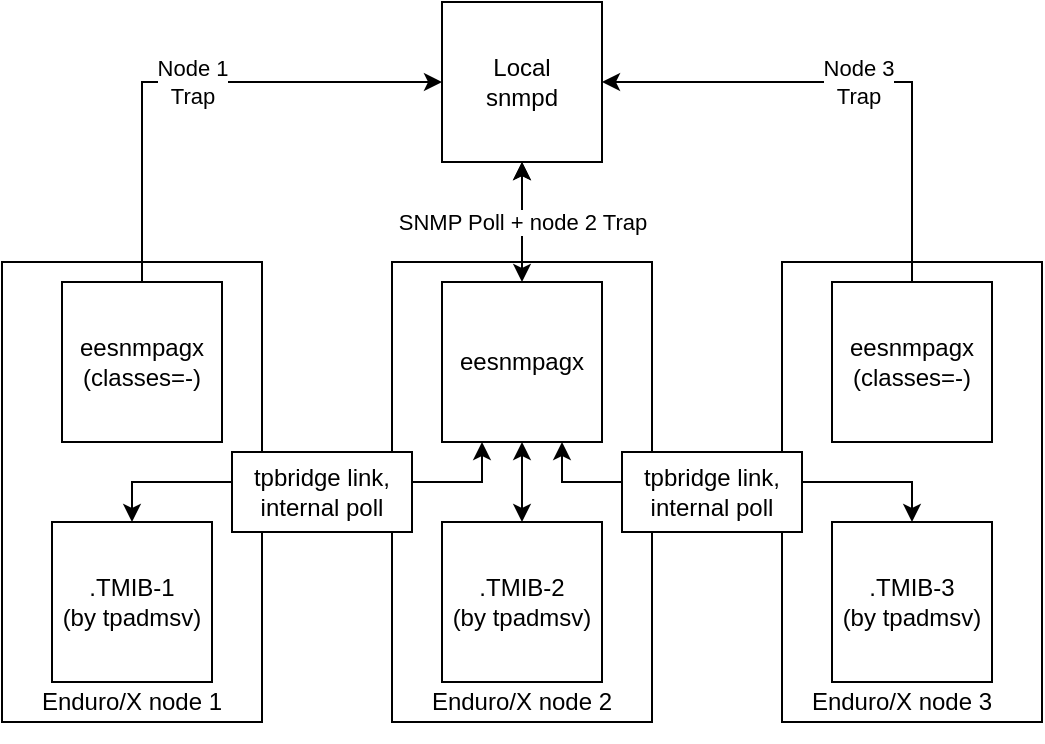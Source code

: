 <mxfile version="20.3.0" type="device"><diagram id="jXLA7RIwvs72WXvHkHZh" name="Page-1"><mxGraphModel dx="1185" dy="798" grid="1" gridSize="10" guides="1" tooltips="1" connect="1" arrows="1" fold="1" page="1" pageScale="1" pageWidth="850" pageHeight="1100" math="0" shadow="0"><root><mxCell id="0"/><mxCell id="1" parent="0"/><mxCell id="uPE-N8CsYdqmtGb8hLyb-7" value="" style="rounded=0;whiteSpace=wrap;html=1;" parent="1" vertex="1"><mxGeometry x="510" y="320" width="130" height="230" as="geometry"/></mxCell><mxCell id="uPE-N8CsYdqmtGb8hLyb-10" value="" style="rounded=0;whiteSpace=wrap;html=1;" parent="1" vertex="1"><mxGeometry x="120" y="320" width="130" height="230" as="geometry"/></mxCell><mxCell id="xR_gGaHRCzaTB_SVcSqu-6" value="" style="edgeStyle=orthogonalEdgeStyle;rounded=0;orthogonalLoop=1;jettySize=auto;html=1;" edge="1" parent="1" source="uPE-N8CsYdqmtGb8hLyb-5" target="uPE-N8CsYdqmtGb8hLyb-1"><mxGeometry relative="1" as="geometry"/></mxCell><mxCell id="uPE-N8CsYdqmtGb8hLyb-5" value="" style="rounded=0;whiteSpace=wrap;html=1;" parent="1" vertex="1"><mxGeometry x="315" y="320" width="130" height="230" as="geometry"/></mxCell><mxCell id="uPE-N8CsYdqmtGb8hLyb-1" value="Local&lt;br&gt;snmpd" style="whiteSpace=wrap;html=1;aspect=fixed;" parent="1" vertex="1"><mxGeometry x="340" y="190" width="80" height="80" as="geometry"/></mxCell><mxCell id="uPE-N8CsYdqmtGb8hLyb-3" value="SNMP Poll + node 2 Trap" style="edgeStyle=orthogonalEdgeStyle;rounded=0;orthogonalLoop=1;jettySize=auto;html=1;entryX=0.5;entryY=1;entryDx=0;entryDy=0;startArrow=classic;startFill=1;" parent="1" source="uPE-N8CsYdqmtGb8hLyb-2" target="uPE-N8CsYdqmtGb8hLyb-1" edge="1"><mxGeometry relative="1" as="geometry"/></mxCell><mxCell id="uPE-N8CsYdqmtGb8hLyb-16" style="edgeStyle=orthogonalEdgeStyle;rounded=0;orthogonalLoop=1;jettySize=auto;html=1;exitX=0.5;exitY=1;exitDx=0;exitDy=0;entryX=0.5;entryY=0;entryDx=0;entryDy=0;startArrow=classic;startFill=1;" parent="1" source="uPE-N8CsYdqmtGb8hLyb-2" target="uPE-N8CsYdqmtGb8hLyb-6" edge="1"><mxGeometry relative="1" as="geometry"/></mxCell><mxCell id="xR_gGaHRCzaTB_SVcSqu-10" style="edgeStyle=orthogonalEdgeStyle;rounded=0;orthogonalLoop=1;jettySize=auto;html=1;exitX=0.25;exitY=1;exitDx=0;exitDy=0;startArrow=classic;startFill=1;" edge="1" parent="1" source="uPE-N8CsYdqmtGb8hLyb-2" target="uPE-N8CsYdqmtGb8hLyb-9"><mxGeometry relative="1" as="geometry"><Array as="points"><mxPoint x="360" y="430"/><mxPoint x="185" y="430"/></Array></mxGeometry></mxCell><mxCell id="xR_gGaHRCzaTB_SVcSqu-11" style="edgeStyle=orthogonalEdgeStyle;rounded=0;orthogonalLoop=1;jettySize=auto;html=1;exitX=0.75;exitY=1;exitDx=0;exitDy=0;entryX=0.5;entryY=0;entryDx=0;entryDy=0;startArrow=classic;startFill=1;" edge="1" parent="1" source="uPE-N8CsYdqmtGb8hLyb-2" target="uPE-N8CsYdqmtGb8hLyb-8"><mxGeometry relative="1" as="geometry"><Array as="points"><mxPoint x="400" y="430"/><mxPoint x="575" y="430"/></Array></mxGeometry></mxCell><mxCell id="uPE-N8CsYdqmtGb8hLyb-2" value="eesnmpagx" style="whiteSpace=wrap;html=1;aspect=fixed;" parent="1" vertex="1"><mxGeometry x="340" y="330" width="80" height="80" as="geometry"/></mxCell><mxCell id="uPE-N8CsYdqmtGb8hLyb-6" value=".TMIB-2&lt;br&gt;(by tpadmsv)" style="whiteSpace=wrap;html=1;aspect=fixed;" parent="1" vertex="1"><mxGeometry x="340" y="450" width="80" height="80" as="geometry"/></mxCell><mxCell id="uPE-N8CsYdqmtGb8hLyb-8" value=".TMIB-3&lt;br&gt;(by tpadmsv)" style="whiteSpace=wrap;html=1;aspect=fixed;" parent="1" vertex="1"><mxGeometry x="535" y="450" width="80" height="80" as="geometry"/></mxCell><mxCell id="uPE-N8CsYdqmtGb8hLyb-9" value=".TMIB-1&lt;br&gt;(by tpadmsv)" style="whiteSpace=wrap;html=1;aspect=fixed;" parent="1" vertex="1"><mxGeometry x="145" y="450" width="80" height="80" as="geometry"/></mxCell><mxCell id="uPE-N8CsYdqmtGb8hLyb-17" value="tpbridge link,&lt;br&gt;internal poll" style="rounded=0;whiteSpace=wrap;html=1;" parent="1" vertex="1"><mxGeometry x="430" y="415" width="90" height="40" as="geometry"/></mxCell><mxCell id="uPE-N8CsYdqmtGb8hLyb-21" value="tpbridge link,&lt;br&gt;internal poll" style="rounded=0;whiteSpace=wrap;html=1;" parent="1" vertex="1"><mxGeometry x="235" y="415" width="90" height="40" as="geometry"/></mxCell><mxCell id="uPE-N8CsYdqmtGb8hLyb-27" value="Enduro/X node 1" style="text;html=1;strokeColor=none;fillColor=none;align=center;verticalAlign=middle;whiteSpace=wrap;rounded=0;" parent="1" vertex="1"><mxGeometry x="135" y="525" width="100" height="30" as="geometry"/></mxCell><mxCell id="uPE-N8CsYdqmtGb8hLyb-28" value="Enduro/X node 2" style="text;html=1;strokeColor=none;fillColor=none;align=center;verticalAlign=middle;whiteSpace=wrap;rounded=0;" parent="1" vertex="1"><mxGeometry x="330" y="520" width="100" height="40" as="geometry"/></mxCell><mxCell id="uPE-N8CsYdqmtGb8hLyb-29" value="Enduro/X node 3" style="text;html=1;strokeColor=none;fillColor=none;align=center;verticalAlign=middle;whiteSpace=wrap;rounded=0;" parent="1" vertex="1"><mxGeometry x="520" y="520" width="100" height="40" as="geometry"/></mxCell><mxCell id="xR_gGaHRCzaTB_SVcSqu-8" value="Node 1&lt;br&gt;Trap" style="edgeStyle=orthogonalEdgeStyle;rounded=0;orthogonalLoop=1;jettySize=auto;html=1;exitX=0.5;exitY=0;exitDx=0;exitDy=0;entryX=0;entryY=0.5;entryDx=0;entryDy=0;" edge="1" parent="1" source="xR_gGaHRCzaTB_SVcSqu-4" target="uPE-N8CsYdqmtGb8hLyb-1"><mxGeometry relative="1" as="geometry"/></mxCell><mxCell id="xR_gGaHRCzaTB_SVcSqu-4" value="eesnmpagx&lt;br&gt;(classes=-)" style="whiteSpace=wrap;html=1;aspect=fixed;" vertex="1" parent="1"><mxGeometry x="150" y="330" width="80" height="80" as="geometry"/></mxCell><mxCell id="xR_gGaHRCzaTB_SVcSqu-7" value="Node 3&lt;br&gt;Trap" style="edgeStyle=orthogonalEdgeStyle;rounded=0;orthogonalLoop=1;jettySize=auto;html=1;exitX=0.5;exitY=0;exitDx=0;exitDy=0;entryX=1;entryY=0.5;entryDx=0;entryDy=0;" edge="1" parent="1" source="xR_gGaHRCzaTB_SVcSqu-5" target="uPE-N8CsYdqmtGb8hLyb-1"><mxGeometry relative="1" as="geometry"/></mxCell><mxCell id="xR_gGaHRCzaTB_SVcSqu-5" value="eesnmpagx&lt;br&gt;(classes=-)" style="whiteSpace=wrap;html=1;aspect=fixed;" vertex="1" parent="1"><mxGeometry x="535" y="330" width="80" height="80" as="geometry"/></mxCell><mxCell id="xR_gGaHRCzaTB_SVcSqu-9" style="edgeStyle=orthogonalEdgeStyle;rounded=0;orthogonalLoop=1;jettySize=auto;html=1;exitX=0.5;exitY=1;exitDx=0;exitDy=0;" edge="1" parent="1" source="uPE-N8CsYdqmtGb8hLyb-21" target="uPE-N8CsYdqmtGb8hLyb-21"><mxGeometry relative="1" as="geometry"/></mxCell></root></mxGraphModel></diagram></mxfile>